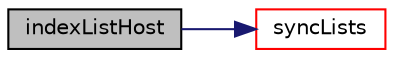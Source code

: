 digraph "indexListHost"
{
 // LATEX_PDF_SIZE
  edge [fontname="Helvetica",fontsize="10",labelfontname="Helvetica",labelfontsize="10"];
  node [fontname="Helvetica",fontsize="10",shape=record];
  rankdir="LR";
  Node1 [label="indexListHost",height=0.2,width=0.4,color="black", fillcolor="grey75", style="filled", fontcolor="black",tooltip=" "];
  Node1 -> Node2 [color="midnightblue",fontsize="10",style="solid",fontname="Helvetica"];
  Node2 [label="syncLists",height=0.2,width=0.4,color="red", fillcolor="white", style="filled",URL="$classpFlow_1_1boundaryBase.html#a9e102d76a54de120a604b69fc7b2aedd",tooltip=" "];
}
